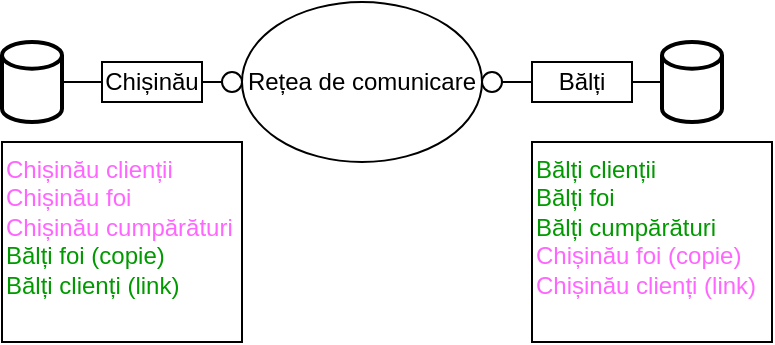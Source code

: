 <mxfile version="22.0.8" type="device">
  <diagram name="Page-1" id="J7M9Yyysn54q5sLT97oD">
    <mxGraphModel dx="565" dy="339" grid="1" gridSize="10" guides="1" tooltips="1" connect="1" arrows="1" fold="1" page="1" pageScale="1" pageWidth="850" pageHeight="1100" math="0" shadow="0">
      <root>
        <mxCell id="0" />
        <mxCell id="1" parent="0" />
        <mxCell id="gmrLxwrF4Pg0KrM570E6-1" value="Rețea de comunicare" style="ellipse;whiteSpace=wrap;html=1;" vertex="1" parent="1">
          <mxGeometry x="320" y="180" width="120" height="80" as="geometry" />
        </mxCell>
        <mxCell id="gmrLxwrF4Pg0KrM570E6-2" value="" style="endArrow=none;html=1;rounded=0;exitX=1;exitY=0.5;exitDx=0;exitDy=0;" edge="1" target="gmrLxwrF4Pg0KrM570E6-3" parent="1" source="gmrLxwrF4Pg0KrM570E6-5">
          <mxGeometry width="50" height="50" relative="1" as="geometry">
            <mxPoint x="170" y="280" as="sourcePoint" />
            <mxPoint x="340" y="390" as="targetPoint" />
          </mxGeometry>
        </mxCell>
        <mxCell id="gmrLxwrF4Pg0KrM570E6-3" value="" style="ellipse;whiteSpace=wrap;html=1;aspect=fixed;" vertex="1" parent="1">
          <mxGeometry x="310" y="215" width="10" height="10" as="geometry" />
        </mxCell>
        <mxCell id="gmrLxwrF4Pg0KrM570E6-5" value="Chișinău" style="rounded=0;whiteSpace=wrap;html=1;" vertex="1" parent="1">
          <mxGeometry x="250" y="210" width="50" height="20" as="geometry" />
        </mxCell>
        <mxCell id="gmrLxwrF4Pg0KrM570E6-6" value="" style="strokeWidth=2;html=1;shape=mxgraph.flowchart.database;whiteSpace=wrap;" vertex="1" parent="1">
          <mxGeometry x="200" y="200" width="30" height="40" as="geometry" />
        </mxCell>
        <mxCell id="gmrLxwrF4Pg0KrM570E6-7" value="" style="endArrow=none;html=1;rounded=0;entryX=0;entryY=0.5;entryDx=0;entryDy=0;exitX=1;exitY=0.5;exitDx=0;exitDy=0;exitPerimeter=0;" edge="1" parent="1" source="gmrLxwrF4Pg0KrM570E6-6" target="gmrLxwrF4Pg0KrM570E6-5">
          <mxGeometry width="50" height="50" relative="1" as="geometry">
            <mxPoint x="210" y="300" as="sourcePoint" />
            <mxPoint x="260" y="250" as="targetPoint" />
          </mxGeometry>
        </mxCell>
        <mxCell id="gmrLxwrF4Pg0KrM570E6-8" value="&lt;font color=&quot;#ff66ff&quot;&gt;Chișinău clienții&lt;/font&gt;&lt;br&gt;&lt;font color=&quot;#ff66ff&quot;&gt;Chișinău foi&lt;/font&gt;&lt;br&gt;&lt;font color=&quot;#ff66ff&quot;&gt;Chișinău cumpărături&lt;/font&gt;&lt;br&gt;&lt;font color=&quot;#009900&quot;&gt;Bălți foi (copie)&lt;br&gt;Bălți clienți (link)&lt;br&gt;&lt;br&gt;&lt;/font&gt;" style="rounded=0;whiteSpace=wrap;html=1;align=left;verticalAlign=top;" vertex="1" parent="1">
          <mxGeometry x="200" y="250" width="120" height="100" as="geometry" />
        </mxCell>
        <mxCell id="gmrLxwrF4Pg0KrM570E6-9" value="&lt;font color=&quot;#009900&quot;&gt;Bălți clienții&lt;br&gt;Bălți foi&lt;br&gt;Bălți&amp;nbsp;cumpărături&lt;br&gt;&lt;/font&gt;&lt;font color=&quot;#ff66ff&quot;&gt;Chișinău foi (copie)&lt;br&gt;Chișinău clienți (link)&lt;/font&gt;" style="rounded=0;whiteSpace=wrap;html=1;align=left;verticalAlign=top;" vertex="1" parent="1">
          <mxGeometry x="465" y="250" width="120" height="100" as="geometry" />
        </mxCell>
        <mxCell id="gmrLxwrF4Pg0KrM570E6-13" value="" style="strokeWidth=2;html=1;shape=mxgraph.flowchart.database;whiteSpace=wrap;" vertex="1" parent="1">
          <mxGeometry x="530" y="200" width="30" height="40" as="geometry" />
        </mxCell>
        <mxCell id="gmrLxwrF4Pg0KrM570E6-14" value="" style="endArrow=none;html=1;rounded=0;entryX=1;entryY=0.5;entryDx=0;entryDy=0;exitX=0;exitY=0.5;exitDx=0;exitDy=0;exitPerimeter=0;" edge="1" parent="1" source="gmrLxwrF4Pg0KrM570E6-13" target="gmrLxwrF4Pg0KrM570E6-12">
          <mxGeometry width="50" height="50" relative="1" as="geometry">
            <mxPoint x="460" y="290" as="sourcePoint" />
            <mxPoint x="510" y="240" as="targetPoint" />
          </mxGeometry>
        </mxCell>
        <mxCell id="gmrLxwrF4Pg0KrM570E6-12" value="Bălți" style="rounded=0;whiteSpace=wrap;html=1;" vertex="1" parent="1">
          <mxGeometry x="465" y="210" width="50" height="20" as="geometry" />
        </mxCell>
        <mxCell id="gmrLxwrF4Pg0KrM570E6-10" value="" style="endArrow=none;html=1;rounded=0;exitX=0;exitY=0.5;exitDx=0;exitDy=0;" edge="1" parent="1" source="gmrLxwrF4Pg0KrM570E6-12" target="gmrLxwrF4Pg0KrM570E6-11">
          <mxGeometry width="50" height="50" relative="1" as="geometry">
            <mxPoint x="420" y="270" as="sourcePoint" />
            <mxPoint x="590" y="380" as="targetPoint" />
          </mxGeometry>
        </mxCell>
        <mxCell id="gmrLxwrF4Pg0KrM570E6-11" value="" style="ellipse;whiteSpace=wrap;html=1;aspect=fixed;" vertex="1" parent="1">
          <mxGeometry x="440" y="215" width="10" height="10" as="geometry" />
        </mxCell>
      </root>
    </mxGraphModel>
  </diagram>
</mxfile>

